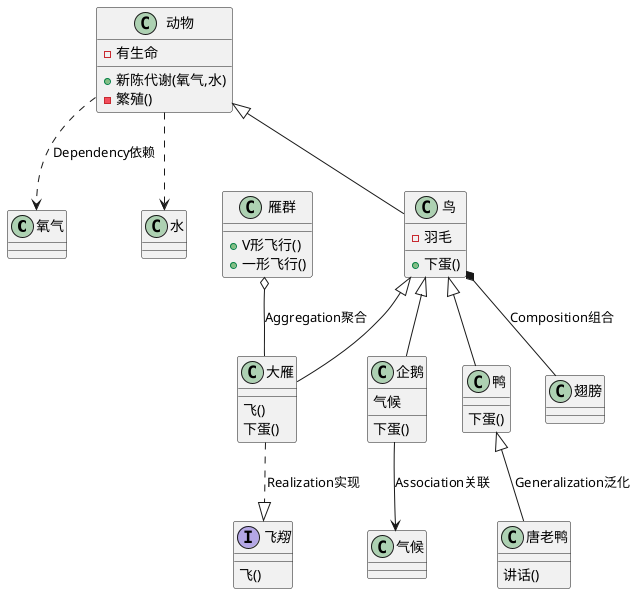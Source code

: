 @startuml


class 氧气
class 水

class 动物{
    - 有生命
    + 新陈代谢(氧气,水)
    - 繁殖()

}

动物 ..> 氧气: Dependency依赖
动物 ..> 水

class 鸟{
    - 羽毛
    + 下蛋()
}

动物 <|-- 鸟
鸟   *-- 翅膀:  Composition组合
雁群 o-- 大雁:  Aggregation聚合
企鹅 --> 气候:  Association关联

class 气候
class 翅膀
class 雁群{
    + V形飞行()
    + 一形飞行()
}
大雁 ..|> 飞翔 : Realization实现

鸟 <|-- 大雁
鸟 <|-- 鸭
鸟 <|-- 企鹅
鸭 <|-- 唐老鸭: Generalization泛化

class 大雁
class 鸭
class 企鹅
class 唐老鸭

企鹅    : 气候
大雁    : 飞()
大雁    : 下蛋()
鸭      : 下蛋()
企鹅    : 下蛋()
唐老鸭  : 讲话()

interface 飞翔
飞翔    : 飞()

@enduml